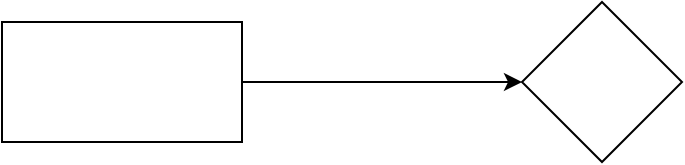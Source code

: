 <mxfile version="14.6.6" type="github">
  <diagram id="JkVQNy2jZd83Eb68tXxQ" name="第 1 页">
    <mxGraphModel dx="1837" dy="990" grid="1" gridSize="10" guides="1" tooltips="1" connect="1" arrows="1" fold="1" page="1" pageScale="1" pageWidth="1169" pageHeight="827" math="0" shadow="0">
      <root>
        <mxCell id="0" />
        <mxCell id="1" parent="0" />
        <mxCell id="5HKLyyuZ1Vbw530Bnhjq-2" style="edgeStyle=orthogonalEdgeStyle;rounded=0;orthogonalLoop=1;jettySize=auto;html=1;exitX=1;exitY=0.5;exitDx=0;exitDy=0;" edge="1" parent="1" source="5HKLyyuZ1Vbw530Bnhjq-1" target="5HKLyyuZ1Vbw530Bnhjq-3">
          <mxGeometry relative="1" as="geometry">
            <mxPoint x="590" y="240" as="targetPoint" />
          </mxGeometry>
        </mxCell>
        <mxCell id="5HKLyyuZ1Vbw530Bnhjq-1" value="" style="rounded=0;whiteSpace=wrap;html=1;" vertex="1" parent="1">
          <mxGeometry x="230" y="354" width="120" height="60" as="geometry" />
        </mxCell>
        <mxCell id="5HKLyyuZ1Vbw530Bnhjq-3" value="" style="rhombus;whiteSpace=wrap;html=1;" vertex="1" parent="1">
          <mxGeometry x="490" y="344" width="80" height="80" as="geometry" />
        </mxCell>
      </root>
    </mxGraphModel>
  </diagram>
</mxfile>
